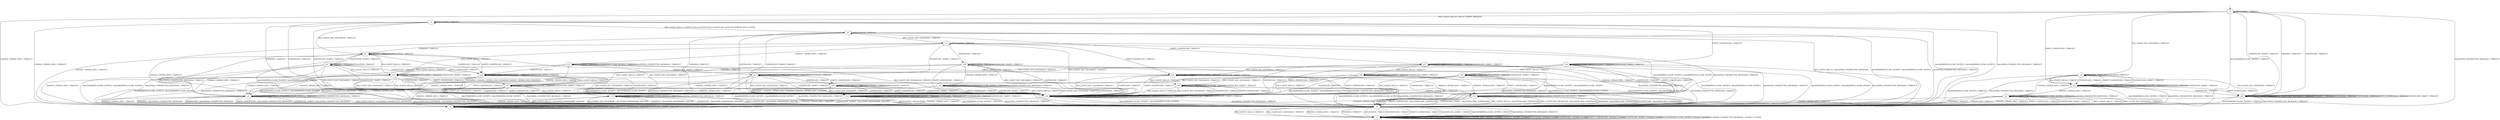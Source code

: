 digraph h10 {
s0 [label="s0"];
s1 [label="s1"];
s2 [label="s2"];
s6 [label="s6"];
s9 [label="s9"];
s20 [label="s20"];
s22 [label="s22"];
s3 [label="s3"];
s4 [label="s4"];
s7 [label="s7"];
s8 [label="s8"];
s10 [label="s10"];
s16 [label="s16"];
s5 [label="s5"];
s11 [label="s11"];
s17 [label="s17"];
s21 [label="s21"];
s23 [label="s23"];
s25 [label="s25"];
s27 [label="s27"];
s12 [label="s12"];
s13 [label="s13"];
s19 [label="s19"];
s24 [label="s24"];
s26 [label="s26"];
s28 [label="s28"];
s29 [label="s29"];
s14 [label="s14"];
s15 [label="s15"];
s18 [label="s18"];
s30 [label="s30"];
s31 [label="s31"];
s0 -> s1 [label="RSA_CLIENT_HELLO / HELLO_VERIFY_REQUEST"];
s0 -> s2 [label="RSA_CLIENT_KEY_EXCHANGE / TIMEOUT"];
s0 -> s9 [label="CHANGE_CIPHER_SPEC / TIMEOUT"];
s0 -> s20 [label="FINISHED / TIMEOUT"];
s0 -> s0 [label="APPLICATION / TIMEOUT"];
s0 -> s20 [label="CERTIFICATE / TIMEOUT"];
s0 -> s22 [label="EMPTY_CERTIFICATE / TIMEOUT"];
s0 -> s20 [label="CERTIFICATE_VERIFY / TIMEOUT"];
s0 -> s6 [label="Alert(WARNING,CLOSE_NOTIFY) / TIMEOUT"];
s0 -> s6 [label="Alert(FATAL,UNEXPECTED_MESSAGE) / TIMEOUT"];
s1 -> s3 [label="RSA_CLIENT_HELLO / SERVER_HELLO,CERTIFICATE,CERTIFICATE_REQUEST,SERVER_HELLO_DONE"];
s1 -> s4 [label="RSA_CLIENT_KEY_EXCHANGE / TIMEOUT"];
s1 -> s9 [label="CHANGE_CIPHER_SPEC / TIMEOUT"];
s1 -> s10 [label="FINISHED / TIMEOUT"];
s1 -> s1 [label="APPLICATION / TIMEOUT"];
s1 -> s10 [label="CERTIFICATE / TIMEOUT"];
s1 -> s16 [label="EMPTY_CERTIFICATE / TIMEOUT"];
s1 -> s10 [label="CERTIFICATE_VERIFY / TIMEOUT"];
s1 -> s6 [label="Alert(WARNING,CLOSE_NOTIFY) / Alert(WARNING,CLOSE_NOTIFY)"];
s1 -> s6 [label="Alert(FATAL,UNEXPECTED_MESSAGE) / TIMEOUT"];
s2 -> s22 [label="RSA_CLIENT_HELLO / TIMEOUT"];
s2 -> s20 [label="RSA_CLIENT_KEY_EXCHANGE / TIMEOUT"];
s2 -> s8 [label="CHANGE_CIPHER_SPEC / TIMEOUT"];
s2 -> s2 [label="FINISHED / TIMEOUT"];
s2 -> s2 [label="APPLICATION / TIMEOUT"];
s2 -> s22 [label="CERTIFICATE / TIMEOUT"];
s2 -> s22 [label="EMPTY_CERTIFICATE / TIMEOUT"];
s2 -> s22 [label="CERTIFICATE_VERIFY / TIMEOUT"];
s2 -> s6 [label="Alert(WARNING,CLOSE_NOTIFY) / TIMEOUT"];
s2 -> s6 [label="Alert(FATAL,UNEXPECTED_MESSAGE) / TIMEOUT"];
s6 -> s7 [label="RSA_CLIENT_HELLO / TIMEOUT"];
s6 -> s7 [label="RSA_CLIENT_KEY_EXCHANGE / TIMEOUT"];
s6 -> s7 [label="CHANGE_CIPHER_SPEC / TIMEOUT"];
s6 -> s7 [label="FINISHED / TIMEOUT"];
s6 -> s7 [label="APPLICATION / TIMEOUT"];
s6 -> s7 [label="CERTIFICATE / TIMEOUT"];
s6 -> s7 [label="EMPTY_CERTIFICATE / TIMEOUT"];
s6 -> s7 [label="CERTIFICATE_VERIFY / TIMEOUT"];
s6 -> s7 [label="Alert(WARNING,CLOSE_NOTIFY) / TIMEOUT"];
s6 -> s7 [label="Alert(FATAL,UNEXPECTED_MESSAGE) / TIMEOUT"];
s9 -> s9 [label="RSA_CLIENT_HELLO / TIMEOUT"];
s9 -> s9 [label="RSA_CLIENT_KEY_EXCHANGE / TIMEOUT"];
s9 -> s9 [label="CHANGE_CIPHER_SPEC / TIMEOUT"];
s9 -> s9 [label="FINISHED / TIMEOUT"];
s9 -> s9 [label="APPLICATION / TIMEOUT"];
s9 -> s9 [label="CERTIFICATE / TIMEOUT"];
s9 -> s9 [label="EMPTY_CERTIFICATE / TIMEOUT"];
s9 -> s9 [label="CERTIFICATE_VERIFY / TIMEOUT"];
s9 -> s9 [label="Alert(WARNING,CLOSE_NOTIFY) / TIMEOUT"];
s9 -> s9 [label="Alert(FATAL,UNEXPECTED_MESSAGE) / TIMEOUT"];
s20 -> s20 [label="RSA_CLIENT_HELLO / TIMEOUT"];
s20 -> s20 [label="RSA_CLIENT_KEY_EXCHANGE / TIMEOUT"];
s20 -> s9 [label="CHANGE_CIPHER_SPEC / TIMEOUT"];
s20 -> s20 [label="FINISHED / TIMEOUT"];
s20 -> s20 [label="APPLICATION / TIMEOUT"];
s20 -> s20 [label="CERTIFICATE / TIMEOUT"];
s20 -> s20 [label="EMPTY_CERTIFICATE / TIMEOUT"];
s20 -> s20 [label="CERTIFICATE_VERIFY / TIMEOUT"];
s20 -> s6 [label="Alert(WARNING,CLOSE_NOTIFY) / TIMEOUT"];
s20 -> s6 [label="Alert(FATAL,UNEXPECTED_MESSAGE) / TIMEOUT"];
s22 -> s22 [label="RSA_CLIENT_HELLO / TIMEOUT"];
s22 -> s22 [label="RSA_CLIENT_KEY_EXCHANGE / TIMEOUT"];
s22 -> s8 [label="CHANGE_CIPHER_SPEC / TIMEOUT"];
s22 -> s22 [label="FINISHED / TIMEOUT"];
s22 -> s22 [label="APPLICATION / TIMEOUT"];
s22 -> s20 [label="CERTIFICATE / TIMEOUT"];
s22 -> s20 [label="EMPTY_CERTIFICATE / TIMEOUT"];
s22 -> s22 [label="CERTIFICATE_VERIFY / TIMEOUT"];
s22 -> s6 [label="Alert(WARNING,CLOSE_NOTIFY) / TIMEOUT"];
s22 -> s6 [label="Alert(FATAL,UNEXPECTED_MESSAGE) / TIMEOUT"];
s3 -> s6 [label="RSA_CLIENT_HELLO / Alert(FATAL,UNEXPECTED_MESSAGE)"];
s3 -> s11 [label="RSA_CLIENT_KEY_EXCHANGE / TIMEOUT"];
s3 -> s9 [label="CHANGE_CIPHER_SPEC / TIMEOUT"];
s3 -> s10 [label="FINISHED / TIMEOUT"];
s3 -> s3 [label="APPLICATION / TIMEOUT"];
s3 -> s10 [label="CERTIFICATE / TIMEOUT"];
s3 -> s17 [label="EMPTY_CERTIFICATE / TIMEOUT"];
s3 -> s10 [label="CERTIFICATE_VERIFY / TIMEOUT"];
s3 -> s6 [label="Alert(WARNING,CLOSE_NOTIFY) / Alert(WARNING,CLOSE_NOTIFY)"];
s3 -> s6 [label="Alert(FATAL,UNEXPECTED_MESSAGE) / TIMEOUT"];
s4 -> s21 [label="RSA_CLIENT_HELLO / TIMEOUT"];
s4 -> s10 [label="RSA_CLIENT_KEY_EXCHANGE / TIMEOUT"];
s4 -> s5 [label="CHANGE_CIPHER_SPEC / TIMEOUT"];
s4 -> s4 [label="FINISHED / TIMEOUT"];
s4 -> s4 [label="APPLICATION / TIMEOUT"];
s4 -> s23 [label="CERTIFICATE / TIMEOUT"];
s4 -> s23 [label="EMPTY_CERTIFICATE / TIMEOUT"];
s4 -> s27 [label="CERTIFICATE_VERIFY / TIMEOUT"];
s4 -> s6 [label="Alert(WARNING,CLOSE_NOTIFY) / Alert(WARNING,CLOSE_NOTIFY)"];
s4 -> s6 [label="Alert(FATAL,UNEXPECTED_MESSAGE) / TIMEOUT"];
s7 -> s7 [label="RSA_CLIENT_HELLO / SOCKET_CLOSED"];
s7 -> s7 [label="RSA_CLIENT_KEY_EXCHANGE / SOCKET_CLOSED"];
s7 -> s7 [label="CHANGE_CIPHER_SPEC / SOCKET_CLOSED"];
s7 -> s7 [label="FINISHED / SOCKET_CLOSED"];
s7 -> s7 [label="APPLICATION / SOCKET_CLOSED"];
s7 -> s7 [label="CERTIFICATE / SOCKET_CLOSED"];
s7 -> s7 [label="EMPTY_CERTIFICATE / SOCKET_CLOSED"];
s7 -> s7 [label="CERTIFICATE_VERIFY / SOCKET_CLOSED"];
s7 -> s7 [label="Alert(WARNING,CLOSE_NOTIFY) / SOCKET_CLOSED"];
s7 -> s7 [label="Alert(FATAL,UNEXPECTED_MESSAGE) / SOCKET_CLOSED"];
s8 -> s6 [label="RSA_CLIENT_HELLO / TIMEOUT"];
s8 -> s6 [label="RSA_CLIENT_KEY_EXCHANGE / TIMEOUT"];
s8 -> s9 [label="CHANGE_CIPHER_SPEC / TIMEOUT"];
s8 -> s6 [label="FINISHED / TIMEOUT"];
s8 -> s8 [label="APPLICATION / TIMEOUT"];
s8 -> s6 [label="CERTIFICATE / TIMEOUT"];
s8 -> s6 [label="EMPTY_CERTIFICATE / TIMEOUT"];
s8 -> s6 [label="CERTIFICATE_VERIFY / TIMEOUT"];
s8 -> s8 [label="Alert(WARNING,CLOSE_NOTIFY) / TIMEOUT"];
s8 -> s8 [label="Alert(FATAL,UNEXPECTED_MESSAGE) / TIMEOUT"];
s10 -> s10 [label="RSA_CLIENT_HELLO / TIMEOUT"];
s10 -> s10 [label="RSA_CLIENT_KEY_EXCHANGE / TIMEOUT"];
s10 -> s9 [label="CHANGE_CIPHER_SPEC / TIMEOUT"];
s10 -> s10 [label="FINISHED / TIMEOUT"];
s10 -> s10 [label="APPLICATION / TIMEOUT"];
s10 -> s10 [label="CERTIFICATE / TIMEOUT"];
s10 -> s10 [label="EMPTY_CERTIFICATE / TIMEOUT"];
s10 -> s10 [label="CERTIFICATE_VERIFY / TIMEOUT"];
s10 -> s6 [label="Alert(WARNING,CLOSE_NOTIFY) / Alert(WARNING,CLOSE_NOTIFY)"];
s10 -> s6 [label="Alert(FATAL,UNEXPECTED_MESSAGE) / TIMEOUT"];
s16 -> s25 [label="RSA_CLIENT_HELLO / TIMEOUT"];
s16 -> s23 [label="RSA_CLIENT_KEY_EXCHANGE / TIMEOUT"];
s16 -> s5 [label="CHANGE_CIPHER_SPEC / TIMEOUT"];
s16 -> s16 [label="FINISHED / TIMEOUT"];
s16 -> s16 [label="APPLICATION / TIMEOUT"];
s16 -> s10 [label="CERTIFICATE / TIMEOUT"];
s16 -> s10 [label="EMPTY_CERTIFICATE / TIMEOUT"];
s16 -> s16 [label="CERTIFICATE_VERIFY / TIMEOUT"];
s16 -> s6 [label="Alert(WARNING,CLOSE_NOTIFY) / Alert(WARNING,CLOSE_NOTIFY)"];
s16 -> s6 [label="Alert(FATAL,UNEXPECTED_MESSAGE) / TIMEOUT"];
s5 -> s6 [label="RSA_CLIENT_HELLO / Alert(FATAL,UNEXPECTED_MESSAGE)"];
s5 -> s6 [label="RSA_CLIENT_KEY_EXCHANGE / Alert(FATAL,UNEXPECTED_MESSAGE)"];
s5 -> s9 [label="CHANGE_CIPHER_SPEC / TIMEOUT"];
s5 -> s6 [label="FINISHED / Alert(FATAL,UNEXPECTED_MESSAGE)"];
s5 -> s5 [label="APPLICATION / TIMEOUT"];
s5 -> s6 [label="CERTIFICATE / Alert(FATAL,UNEXPECTED_MESSAGE)"];
s5 -> s6 [label="EMPTY_CERTIFICATE / Alert(FATAL,UNEXPECTED_MESSAGE)"];
s5 -> s6 [label="CERTIFICATE_VERIFY / Alert(FATAL,UNEXPECTED_MESSAGE)"];
s5 -> s5 [label="Alert(WARNING,CLOSE_NOTIFY) / TIMEOUT"];
s5 -> s5 [label="Alert(FATAL,UNEXPECTED_MESSAGE) / TIMEOUT"];
s11 -> s21 [label="RSA_CLIENT_HELLO / TIMEOUT"];
s11 -> s10 [label="RSA_CLIENT_KEY_EXCHANGE / TIMEOUT"];
s11 -> s12 [label="CHANGE_CIPHER_SPEC / TIMEOUT"];
s11 -> s4 [label="FINISHED / TIMEOUT"];
s11 -> s11 [label="APPLICATION / TIMEOUT"];
s11 -> s28 [label="CERTIFICATE / TIMEOUT"];
s11 -> s24 [label="EMPTY_CERTIFICATE / TIMEOUT"];
s11 -> s13 [label="CERTIFICATE_VERIFY / TIMEOUT"];
s11 -> s6 [label="Alert(WARNING,CLOSE_NOTIFY) / Alert(WARNING,CLOSE_NOTIFY)"];
s11 -> s6 [label="Alert(FATAL,UNEXPECTED_MESSAGE) / TIMEOUT"];
s17 -> s26 [label="RSA_CLIENT_HELLO / TIMEOUT"];
s17 -> s24 [label="RSA_CLIENT_KEY_EXCHANGE / TIMEOUT"];
s17 -> s19 [label="CHANGE_CIPHER_SPEC / TIMEOUT"];
s17 -> s17 [label="FINISHED / TIMEOUT"];
s17 -> s17 [label="APPLICATION / TIMEOUT"];
s17 -> s10 [label="CERTIFICATE / TIMEOUT"];
s17 -> s10 [label="EMPTY_CERTIFICATE / TIMEOUT"];
s17 -> s17 [label="CERTIFICATE_VERIFY / TIMEOUT"];
s17 -> s6 [label="Alert(WARNING,CLOSE_NOTIFY) / Alert(WARNING,CLOSE_NOTIFY)"];
s17 -> s6 [label="Alert(FATAL,UNEXPECTED_MESSAGE) / TIMEOUT"];
s21 -> s10 [label="RSA_CLIENT_HELLO / TIMEOUT"];
s21 -> s10 [label="RSA_CLIENT_KEY_EXCHANGE / TIMEOUT"];
s21 -> s5 [label="CHANGE_CIPHER_SPEC / TIMEOUT"];
s21 -> s21 [label="FINISHED / TIMEOUT"];
s21 -> s21 [label="APPLICATION / TIMEOUT"];
s21 -> s29 [label="CERTIFICATE / TIMEOUT"];
s21 -> s29 [label="EMPTY_CERTIFICATE / TIMEOUT"];
s21 -> s21 [label="CERTIFICATE_VERIFY / TIMEOUT"];
s21 -> s6 [label="Alert(WARNING,CLOSE_NOTIFY) / Alert(WARNING,CLOSE_NOTIFY)"];
s21 -> s6 [label="Alert(FATAL,UNEXPECTED_MESSAGE) / TIMEOUT"];
s23 -> s29 [label="RSA_CLIENT_HELLO / TIMEOUT"];
s23 -> s10 [label="RSA_CLIENT_KEY_EXCHANGE / TIMEOUT"];
s23 -> s5 [label="CHANGE_CIPHER_SPEC / TIMEOUT"];
s23 -> s23 [label="FINISHED / TIMEOUT"];
s23 -> s23 [label="APPLICATION / TIMEOUT"];
s23 -> s10 [label="CERTIFICATE / TIMEOUT"];
s23 -> s10 [label="EMPTY_CERTIFICATE / TIMEOUT"];
s23 -> s23 [label="CERTIFICATE_VERIFY / TIMEOUT"];
s23 -> s6 [label="Alert(WARNING,CLOSE_NOTIFY) / Alert(WARNING,CLOSE_NOTIFY)"];
s23 -> s6 [label="Alert(FATAL,UNEXPECTED_MESSAGE) / TIMEOUT"];
s25 -> s10 [label="RSA_CLIENT_HELLO / TIMEOUT"];
s25 -> s29 [label="RSA_CLIENT_KEY_EXCHANGE / TIMEOUT"];
s25 -> s5 [label="CHANGE_CIPHER_SPEC / TIMEOUT"];
s25 -> s25 [label="FINISHED / TIMEOUT"];
s25 -> s25 [label="APPLICATION / TIMEOUT"];
s25 -> s10 [label="CERTIFICATE / TIMEOUT"];
s25 -> s10 [label="EMPTY_CERTIFICATE / TIMEOUT"];
s25 -> s25 [label="CERTIFICATE_VERIFY / TIMEOUT"];
s25 -> s6 [label="Alert(WARNING,CLOSE_NOTIFY) / Alert(WARNING,CLOSE_NOTIFY)"];
s25 -> s6 [label="Alert(FATAL,UNEXPECTED_MESSAGE) / TIMEOUT"];
s27 -> s21 [label="RSA_CLIENT_HELLO / TIMEOUT"];
s27 -> s10 [label="RSA_CLIENT_KEY_EXCHANGE / TIMEOUT"];
s27 -> s5 [label="CHANGE_CIPHER_SPEC / TIMEOUT"];
s27 -> s27 [label="FINISHED / TIMEOUT"];
s27 -> s27 [label="APPLICATION / TIMEOUT"];
s27 -> s23 [label="CERTIFICATE / TIMEOUT"];
s27 -> s23 [label="EMPTY_CERTIFICATE / TIMEOUT"];
s27 -> s10 [label="CERTIFICATE_VERIFY / TIMEOUT"];
s27 -> s6 [label="Alert(WARNING,CLOSE_NOTIFY) / Alert(WARNING,CLOSE_NOTIFY)"];
s27 -> s6 [label="Alert(FATAL,UNEXPECTED_MESSAGE) / TIMEOUT"];
s12 -> s21 [label="RSA_CLIENT_HELLO / TIMEOUT"];
s12 -> s10 [label="RSA_CLIENT_KEY_EXCHANGE / TIMEOUT"];
s12 -> s9 [label="CHANGE_CIPHER_SPEC / TIMEOUT"];
s12 -> s14 [label="FINISHED / CHANGE_CIPHER_SPEC,FINISHED,CHANGE_CIPHER_SPEC,FINISHED"];
s12 -> s12 [label="APPLICATION / TIMEOUT"];
s12 -> s23 [label="CERTIFICATE / TIMEOUT"];
s12 -> s24 [label="EMPTY_CERTIFICATE / TIMEOUT"];
s12 -> s13 [label="CERTIFICATE_VERIFY / TIMEOUT"];
s12 -> s12 [label="Alert(WARNING,CLOSE_NOTIFY) / TIMEOUT"];
s12 -> s12 [label="Alert(FATAL,UNEXPECTED_MESSAGE) / TIMEOUT"];
s13 -> s13 [label="RSA_CLIENT_HELLO / TIMEOUT"];
s13 -> s10 [label="RSA_CLIENT_KEY_EXCHANGE / TIMEOUT"];
s13 -> s15 [label="CHANGE_CIPHER_SPEC / TIMEOUT"];
s13 -> s13 [label="FINISHED / TIMEOUT"];
s13 -> s13 [label="APPLICATION / TIMEOUT"];
s13 -> s18 [label="CERTIFICATE / TIMEOUT"];
s13 -> s18 [label="EMPTY_CERTIFICATE / TIMEOUT"];
s13 -> s10 [label="CERTIFICATE_VERIFY / TIMEOUT"];
s13 -> s6 [label="Alert(WARNING,CLOSE_NOTIFY) / Alert(WARNING,CLOSE_NOTIFY)"];
s13 -> s6 [label="Alert(FATAL,UNEXPECTED_MESSAGE) / TIMEOUT"];
s19 -> s6 [label="RSA_CLIENT_HELLO / Alert(FATAL,BAD_CERTIFICATE)"];
s19 -> s6 [label="RSA_CLIENT_KEY_EXCHANGE / Alert(FATAL,BAD_CERTIFICATE)"];
s19 -> s9 [label="CHANGE_CIPHER_SPEC / TIMEOUT"];
s19 -> s6 [label="FINISHED / Alert(FATAL,BAD_CERTIFICATE)"];
s19 -> s19 [label="APPLICATION / TIMEOUT"];
s19 -> s6 [label="CERTIFICATE / Alert(FATAL,BAD_CERTIFICATE)"];
s19 -> s6 [label="EMPTY_CERTIFICATE / Alert(FATAL,BAD_CERTIFICATE)"];
s19 -> s6 [label="CERTIFICATE_VERIFY / Alert(FATAL,BAD_CERTIFICATE)"];
s19 -> s19 [label="Alert(WARNING,CLOSE_NOTIFY) / TIMEOUT"];
s19 -> s19 [label="Alert(FATAL,UNEXPECTED_MESSAGE) / TIMEOUT"];
s24 -> s30 [label="RSA_CLIENT_HELLO / TIMEOUT"];
s24 -> s10 [label="RSA_CLIENT_KEY_EXCHANGE / TIMEOUT"];
s24 -> s19 [label="CHANGE_CIPHER_SPEC / TIMEOUT"];
s24 -> s24 [label="FINISHED / TIMEOUT"];
s24 -> s24 [label="APPLICATION / TIMEOUT"];
s24 -> s10 [label="CERTIFICATE / TIMEOUT"];
s24 -> s10 [label="EMPTY_CERTIFICATE / TIMEOUT"];
s24 -> s24 [label="CERTIFICATE_VERIFY / TIMEOUT"];
s24 -> s6 [label="Alert(WARNING,CLOSE_NOTIFY) / Alert(WARNING,CLOSE_NOTIFY)"];
s24 -> s6 [label="Alert(FATAL,UNEXPECTED_MESSAGE) / TIMEOUT"];
s26 -> s10 [label="RSA_CLIENT_HELLO / TIMEOUT"];
s26 -> s30 [label="RSA_CLIENT_KEY_EXCHANGE / TIMEOUT"];
s26 -> s19 [label="CHANGE_CIPHER_SPEC / TIMEOUT"];
s26 -> s26 [label="FINISHED / TIMEOUT"];
s26 -> s26 [label="APPLICATION / TIMEOUT"];
s26 -> s10 [label="CERTIFICATE / TIMEOUT"];
s26 -> s10 [label="EMPTY_CERTIFICATE / TIMEOUT"];
s26 -> s26 [label="CERTIFICATE_VERIFY / TIMEOUT"];
s26 -> s6 [label="Alert(WARNING,CLOSE_NOTIFY) / Alert(WARNING,CLOSE_NOTIFY)"];
s26 -> s6 [label="Alert(FATAL,UNEXPECTED_MESSAGE) / TIMEOUT"];
s28 -> s29 [label="RSA_CLIENT_HELLO / TIMEOUT"];
s28 -> s10 [label="RSA_CLIENT_KEY_EXCHANGE / TIMEOUT"];
s28 -> s31 [label="CHANGE_CIPHER_SPEC / TIMEOUT"];
s28 -> s23 [label="FINISHED / TIMEOUT"];
s28 -> s28 [label="APPLICATION / TIMEOUT"];
s28 -> s10 [label="CERTIFICATE / TIMEOUT"];
s28 -> s10 [label="EMPTY_CERTIFICATE / TIMEOUT"];
s28 -> s28 [label="CERTIFICATE_VERIFY / TIMEOUT"];
s28 -> s6 [label="Alert(WARNING,CLOSE_NOTIFY) / Alert(WARNING,CLOSE_NOTIFY)"];
s28 -> s6 [label="Alert(FATAL,UNEXPECTED_MESSAGE) / TIMEOUT"];
s29 -> s10 [label="RSA_CLIENT_HELLO / TIMEOUT"];
s29 -> s10 [label="RSA_CLIENT_KEY_EXCHANGE / TIMEOUT"];
s29 -> s5 [label="CHANGE_CIPHER_SPEC / TIMEOUT"];
s29 -> s29 [label="FINISHED / TIMEOUT"];
s29 -> s29 [label="APPLICATION / TIMEOUT"];
s29 -> s10 [label="CERTIFICATE / TIMEOUT"];
s29 -> s10 [label="EMPTY_CERTIFICATE / TIMEOUT"];
s29 -> s29 [label="CERTIFICATE_VERIFY / TIMEOUT"];
s29 -> s6 [label="Alert(WARNING,CLOSE_NOTIFY) / Alert(WARNING,CLOSE_NOTIFY)"];
s29 -> s6 [label="Alert(FATAL,UNEXPECTED_MESSAGE) / TIMEOUT"];
s14 -> s14 [label="RSA_CLIENT_HELLO / TIMEOUT"];
s14 -> s14 [label="RSA_CLIENT_KEY_EXCHANGE / TIMEOUT"];
s14 -> s9 [label="CHANGE_CIPHER_SPEC / TIMEOUT"];
s14 -> s14 [label="FINISHED / TIMEOUT"];
s14 -> s6 [label="APPLICATION / APPLICATION"];
s14 -> s14 [label="CERTIFICATE / TIMEOUT"];
s14 -> s14 [label="EMPTY_CERTIFICATE / TIMEOUT"];
s14 -> s14 [label="CERTIFICATE_VERIFY / TIMEOUT"];
s14 -> s6 [label="Alert(WARNING,CLOSE_NOTIFY) / TIMEOUT"];
s14 -> s6 [label="Alert(FATAL,UNEXPECTED_MESSAGE) / TIMEOUT"];
s15 -> s6 [label="RSA_CLIENT_HELLO / Alert(FATAL,HANDSHAKE_FAILURE)"];
s15 -> s6 [label="RSA_CLIENT_KEY_EXCHANGE / Alert(FATAL,HANDSHAKE_FAILURE)"];
s15 -> s9 [label="CHANGE_CIPHER_SPEC / TIMEOUT"];
s15 -> s6 [label="FINISHED / Alert(FATAL,HANDSHAKE_FAILURE)"];
s15 -> s15 [label="APPLICATION / TIMEOUT"];
s15 -> s6 [label="CERTIFICATE / Alert(FATAL,HANDSHAKE_FAILURE)"];
s15 -> s6 [label="EMPTY_CERTIFICATE / Alert(FATAL,HANDSHAKE_FAILURE)"];
s15 -> s6 [label="CERTIFICATE_VERIFY / Alert(FATAL,HANDSHAKE_FAILURE)"];
s15 -> s15 [label="Alert(WARNING,CLOSE_NOTIFY) / TIMEOUT"];
s15 -> s15 [label="Alert(FATAL,UNEXPECTED_MESSAGE) / TIMEOUT"];
s18 -> s18 [label="RSA_CLIENT_HELLO / TIMEOUT"];
s18 -> s10 [label="RSA_CLIENT_KEY_EXCHANGE / TIMEOUT"];
s18 -> s15 [label="CHANGE_CIPHER_SPEC / TIMEOUT"];
s18 -> s18 [label="FINISHED / TIMEOUT"];
s18 -> s18 [label="APPLICATION / TIMEOUT"];
s18 -> s10 [label="CERTIFICATE / TIMEOUT"];
s18 -> s10 [label="EMPTY_CERTIFICATE / TIMEOUT"];
s18 -> s10 [label="CERTIFICATE_VERIFY / TIMEOUT"];
s18 -> s6 [label="Alert(WARNING,CLOSE_NOTIFY) / Alert(WARNING,CLOSE_NOTIFY)"];
s18 -> s6 [label="Alert(FATAL,UNEXPECTED_MESSAGE) / TIMEOUT"];
s30 -> s10 [label="RSA_CLIENT_HELLO / TIMEOUT"];
s30 -> s10 [label="RSA_CLIENT_KEY_EXCHANGE / TIMEOUT"];
s30 -> s19 [label="CHANGE_CIPHER_SPEC / TIMEOUT"];
s30 -> s30 [label="FINISHED / TIMEOUT"];
s30 -> s30 [label="APPLICATION / TIMEOUT"];
s30 -> s10 [label="CERTIFICATE / TIMEOUT"];
s30 -> s10 [label="EMPTY_CERTIFICATE / TIMEOUT"];
s30 -> s30 [label="CERTIFICATE_VERIFY / TIMEOUT"];
s30 -> s6 [label="Alert(WARNING,CLOSE_NOTIFY) / Alert(WARNING,CLOSE_NOTIFY)"];
s30 -> s6 [label="Alert(FATAL,UNEXPECTED_MESSAGE) / TIMEOUT"];
s31 -> s10 [label="RSA_CLIENT_HELLO / TIMEOUT"];
s31 -> s10 [label="RSA_CLIENT_KEY_EXCHANGE / TIMEOUT"];
s31 -> s9 [label="CHANGE_CIPHER_SPEC / TIMEOUT"];
s31 -> s14 [label="FINISHED / CHANGE_CIPHER_SPEC,FINISHED,CHANGE_CIPHER_SPEC,FINISHED"];
s31 -> s31 [label="APPLICATION / TIMEOUT"];
s31 -> s10 [label="CERTIFICATE / TIMEOUT"];
s31 -> s10 [label="EMPTY_CERTIFICATE / TIMEOUT"];
s31 -> s10 [label="CERTIFICATE_VERIFY / TIMEOUT"];
s31 -> s31 [label="Alert(WARNING,CLOSE_NOTIFY) / TIMEOUT"];
s31 -> s31 [label="Alert(FATAL,UNEXPECTED_MESSAGE) / TIMEOUT"];
__start0 [shape=none, label=""];
__start0 -> s0 [label=""];
}
